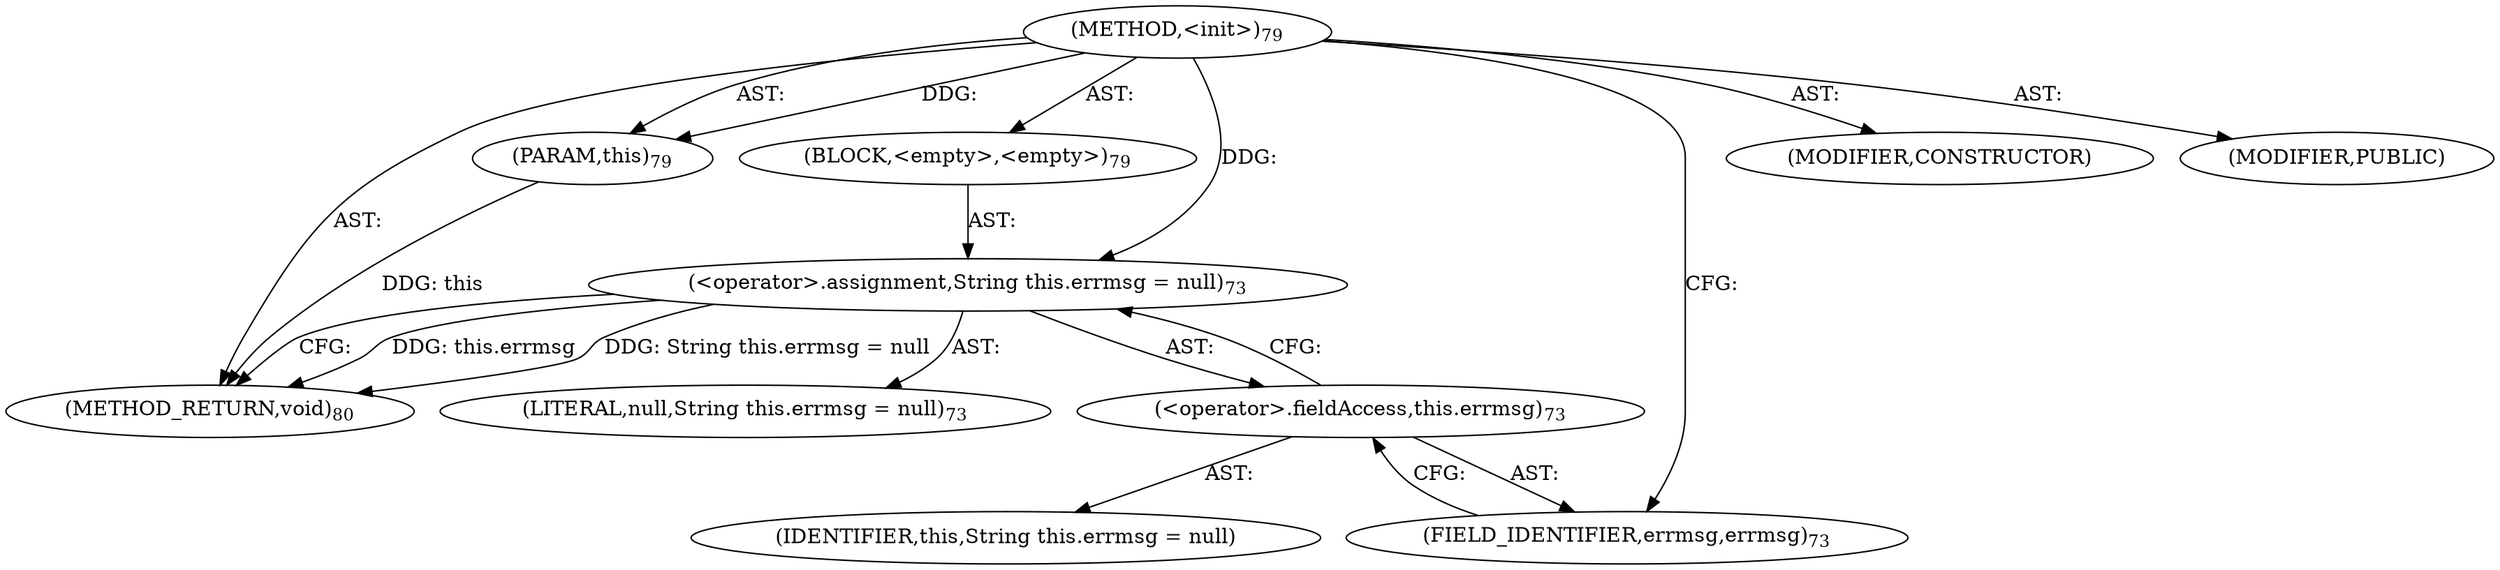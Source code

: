 digraph "&lt;init&gt;" {  
"111669149696" [label = <(METHOD,&lt;init&gt;)<SUB>79</SUB>> ]
"115964116993" [label = <(PARAM,this)<SUB>79</SUB>> ]
"25769803776" [label = <(BLOCK,&lt;empty&gt;,&lt;empty&gt;)<SUB>79</SUB>> ]
"30064771072" [label = <(&lt;operator&gt;.assignment,String this.errmsg = null)<SUB>73</SUB>> ]
"30064771073" [label = <(&lt;operator&gt;.fieldAccess,this.errmsg)<SUB>73</SUB>> ]
"68719476739" [label = <(IDENTIFIER,this,String this.errmsg = null)> ]
"55834574848" [label = <(FIELD_IDENTIFIER,errmsg,errmsg)<SUB>73</SUB>> ]
"90194313216" [label = <(LITERAL,null,String this.errmsg = null)<SUB>73</SUB>> ]
"133143986177" [label = <(MODIFIER,CONSTRUCTOR)> ]
"133143986178" [label = <(MODIFIER,PUBLIC)> ]
"128849018880" [label = <(METHOD_RETURN,void)<SUB>80</SUB>> ]
  "111669149696" -> "115964116993"  [ label = "AST: "] 
  "111669149696" -> "25769803776"  [ label = "AST: "] 
  "111669149696" -> "133143986177"  [ label = "AST: "] 
  "111669149696" -> "133143986178"  [ label = "AST: "] 
  "111669149696" -> "128849018880"  [ label = "AST: "] 
  "25769803776" -> "30064771072"  [ label = "AST: "] 
  "30064771072" -> "30064771073"  [ label = "AST: "] 
  "30064771072" -> "90194313216"  [ label = "AST: "] 
  "30064771073" -> "68719476739"  [ label = "AST: "] 
  "30064771073" -> "55834574848"  [ label = "AST: "] 
  "30064771072" -> "128849018880"  [ label = "CFG: "] 
  "30064771073" -> "30064771072"  [ label = "CFG: "] 
  "55834574848" -> "30064771073"  [ label = "CFG: "] 
  "111669149696" -> "55834574848"  [ label = "CFG: "] 
  "115964116993" -> "128849018880"  [ label = "DDG: this"] 
  "30064771072" -> "128849018880"  [ label = "DDG: this.errmsg"] 
  "30064771072" -> "128849018880"  [ label = "DDG: String this.errmsg = null"] 
  "111669149696" -> "115964116993"  [ label = "DDG: "] 
  "111669149696" -> "30064771072"  [ label = "DDG: "] 
}
